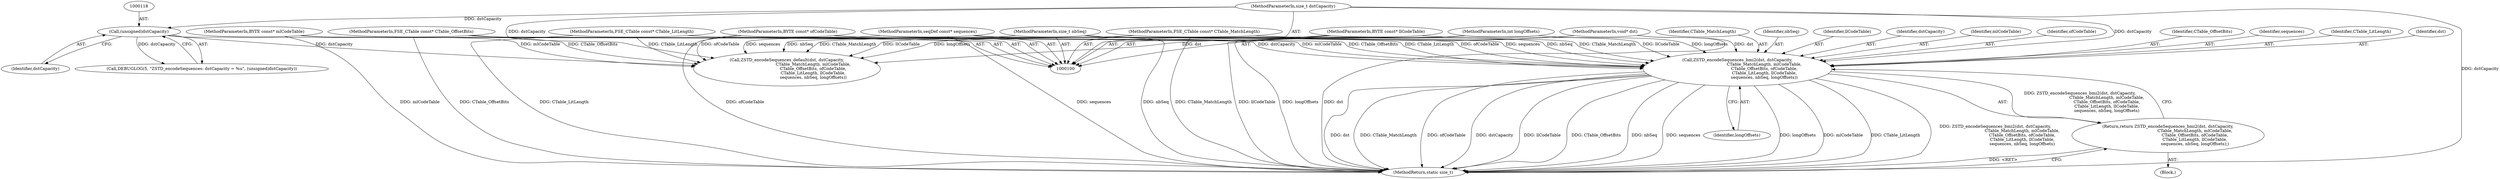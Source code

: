 digraph "0_zstd_3e5cdf1b6a85843e991d7d10f6a2567c15580da0_1@pointer" {
"1000124" [label="(Call,ZSTD_encodeSequences_bmi2(dst, dstCapacity,\n                                         CTable_MatchLength, mlCodeTable,\n                                         CTable_OffsetBits, ofCodeTable,\n                                         CTable_LitLength, llCodeTable,\n                                         sequences, nbSeq, longOffsets))"];
"1000101" [label="(MethodParameterIn,void* dst)"];
"1000117" [label="(Call,(unsigned)dstCapacity)"];
"1000102" [label="(MethodParameterIn,size_t dstCapacity)"];
"1000103" [label="(MethodParameterIn,FSE_CTable const* CTable_MatchLength)"];
"1000104" [label="(MethodParameterIn,BYTE const* mlCodeTable)"];
"1000105" [label="(MethodParameterIn,FSE_CTable const* CTable_OffsetBits)"];
"1000106" [label="(MethodParameterIn,BYTE const* ofCodeTable)"];
"1000107" [label="(MethodParameterIn,FSE_CTable const* CTable_LitLength)"];
"1000108" [label="(MethodParameterIn,BYTE const* llCodeTable)"];
"1000109" [label="(MethodParameterIn,seqDef const* sequences)"];
"1000110" [label="(MethodParameterIn,size_t nbSeq)"];
"1000111" [label="(MethodParameterIn,int longOffsets)"];
"1000123" [label="(Return,return ZSTD_encodeSequences_bmi2(dst, dstCapacity,\n                                         CTable_MatchLength, mlCodeTable,\n                                         CTable_OffsetBits, ofCodeTable,\n                                         CTable_LitLength, llCodeTable,\n                                         sequences, nbSeq, longOffsets);)"];
"1000126" [label="(Identifier,dstCapacity)"];
"1000128" [label="(Identifier,mlCodeTable)"];
"1000122" [label="(Block,)"];
"1000130" [label="(Identifier,ofCodeTable)"];
"1000104" [label="(MethodParameterIn,BYTE const* mlCodeTable)"];
"1000117" [label="(Call,(unsigned)dstCapacity)"];
"1000109" [label="(MethodParameterIn,seqDef const* sequences)"];
"1000111" [label="(MethodParameterIn,int longOffsets)"];
"1000140" [label="(Call,ZSTD_encodeSequences_default(dst, dstCapacity,\n                                        CTable_MatchLength, mlCodeTable,\n                                        CTable_OffsetBits, ofCodeTable,\n                                        CTable_LitLength, llCodeTable,\n                                        sequences, nbSeq, longOffsets))"];
"1000110" [label="(MethodParameterIn,size_t nbSeq)"];
"1000101" [label="(MethodParameterIn,void* dst)"];
"1000119" [label="(Identifier,dstCapacity)"];
"1000135" [label="(Identifier,longOffsets)"];
"1000108" [label="(MethodParameterIn,BYTE const* llCodeTable)"];
"1000124" [label="(Call,ZSTD_encodeSequences_bmi2(dst, dstCapacity,\n                                         CTable_MatchLength, mlCodeTable,\n                                         CTable_OffsetBits, ofCodeTable,\n                                         CTable_LitLength, llCodeTable,\n                                         sequences, nbSeq, longOffsets))"];
"1000129" [label="(Identifier,CTable_OffsetBits)"];
"1000133" [label="(Identifier,sequences)"];
"1000131" [label="(Identifier,CTable_LitLength)"];
"1000107" [label="(MethodParameterIn,FSE_CTable const* CTable_LitLength)"];
"1000125" [label="(Identifier,dst)"];
"1000127" [label="(Identifier,CTable_MatchLength)"];
"1000103" [label="(MethodParameterIn,FSE_CTable const* CTable_MatchLength)"];
"1000106" [label="(MethodParameterIn,BYTE const* ofCodeTable)"];
"1000102" [label="(MethodParameterIn,size_t dstCapacity)"];
"1000134" [label="(Identifier,nbSeq)"];
"1000132" [label="(Identifier,llCodeTable)"];
"1000152" [label="(MethodReturn,static size_t)"];
"1000114" [label="(Call,DEBUGLOG(5, \"ZSTD_encodeSequences: dstCapacity = %u\", (unsigned)dstCapacity))"];
"1000105" [label="(MethodParameterIn,FSE_CTable const* CTable_OffsetBits)"];
"1000123" [label="(Return,return ZSTD_encodeSequences_bmi2(dst, dstCapacity,\n                                         CTable_MatchLength, mlCodeTable,\n                                         CTable_OffsetBits, ofCodeTable,\n                                         CTable_LitLength, llCodeTable,\n                                         sequences, nbSeq, longOffsets);)"];
"1000124" -> "1000123"  [label="AST: "];
"1000124" -> "1000135"  [label="CFG: "];
"1000125" -> "1000124"  [label="AST: "];
"1000126" -> "1000124"  [label="AST: "];
"1000127" -> "1000124"  [label="AST: "];
"1000128" -> "1000124"  [label="AST: "];
"1000129" -> "1000124"  [label="AST: "];
"1000130" -> "1000124"  [label="AST: "];
"1000131" -> "1000124"  [label="AST: "];
"1000132" -> "1000124"  [label="AST: "];
"1000133" -> "1000124"  [label="AST: "];
"1000134" -> "1000124"  [label="AST: "];
"1000135" -> "1000124"  [label="AST: "];
"1000123" -> "1000124"  [label="CFG: "];
"1000124" -> "1000152"  [label="DDG: dst"];
"1000124" -> "1000152"  [label="DDG: CTable_MatchLength"];
"1000124" -> "1000152"  [label="DDG: ofCodeTable"];
"1000124" -> "1000152"  [label="DDG: dstCapacity"];
"1000124" -> "1000152"  [label="DDG: llCodeTable"];
"1000124" -> "1000152"  [label="DDG: CTable_OffsetBits"];
"1000124" -> "1000152"  [label="DDG: nbSeq"];
"1000124" -> "1000152"  [label="DDG: sequences"];
"1000124" -> "1000152"  [label="DDG: longOffsets"];
"1000124" -> "1000152"  [label="DDG: mlCodeTable"];
"1000124" -> "1000152"  [label="DDG: CTable_LitLength"];
"1000124" -> "1000152"  [label="DDG: ZSTD_encodeSequences_bmi2(dst, dstCapacity,\n                                         CTable_MatchLength, mlCodeTable,\n                                         CTable_OffsetBits, ofCodeTable,\n                                         CTable_LitLength, llCodeTable,\n                                         sequences, nbSeq, longOffsets)"];
"1000124" -> "1000123"  [label="DDG: ZSTD_encodeSequences_bmi2(dst, dstCapacity,\n                                         CTable_MatchLength, mlCodeTable,\n                                         CTable_OffsetBits, ofCodeTable,\n                                         CTable_LitLength, llCodeTable,\n                                         sequences, nbSeq, longOffsets)"];
"1000101" -> "1000124"  [label="DDG: dst"];
"1000117" -> "1000124"  [label="DDG: dstCapacity"];
"1000102" -> "1000124"  [label="DDG: dstCapacity"];
"1000103" -> "1000124"  [label="DDG: CTable_MatchLength"];
"1000104" -> "1000124"  [label="DDG: mlCodeTable"];
"1000105" -> "1000124"  [label="DDG: CTable_OffsetBits"];
"1000106" -> "1000124"  [label="DDG: ofCodeTable"];
"1000107" -> "1000124"  [label="DDG: CTable_LitLength"];
"1000108" -> "1000124"  [label="DDG: llCodeTable"];
"1000109" -> "1000124"  [label="DDG: sequences"];
"1000110" -> "1000124"  [label="DDG: nbSeq"];
"1000111" -> "1000124"  [label="DDG: longOffsets"];
"1000101" -> "1000100"  [label="AST: "];
"1000101" -> "1000152"  [label="DDG: dst"];
"1000101" -> "1000140"  [label="DDG: dst"];
"1000117" -> "1000114"  [label="AST: "];
"1000117" -> "1000119"  [label="CFG: "];
"1000118" -> "1000117"  [label="AST: "];
"1000119" -> "1000117"  [label="AST: "];
"1000114" -> "1000117"  [label="CFG: "];
"1000117" -> "1000114"  [label="DDG: dstCapacity"];
"1000102" -> "1000117"  [label="DDG: dstCapacity"];
"1000117" -> "1000140"  [label="DDG: dstCapacity"];
"1000102" -> "1000100"  [label="AST: "];
"1000102" -> "1000152"  [label="DDG: dstCapacity"];
"1000102" -> "1000140"  [label="DDG: dstCapacity"];
"1000103" -> "1000100"  [label="AST: "];
"1000103" -> "1000152"  [label="DDG: CTable_MatchLength"];
"1000103" -> "1000140"  [label="DDG: CTable_MatchLength"];
"1000104" -> "1000100"  [label="AST: "];
"1000104" -> "1000152"  [label="DDG: mlCodeTable"];
"1000104" -> "1000140"  [label="DDG: mlCodeTable"];
"1000105" -> "1000100"  [label="AST: "];
"1000105" -> "1000152"  [label="DDG: CTable_OffsetBits"];
"1000105" -> "1000140"  [label="DDG: CTable_OffsetBits"];
"1000106" -> "1000100"  [label="AST: "];
"1000106" -> "1000152"  [label="DDG: ofCodeTable"];
"1000106" -> "1000140"  [label="DDG: ofCodeTable"];
"1000107" -> "1000100"  [label="AST: "];
"1000107" -> "1000152"  [label="DDG: CTable_LitLength"];
"1000107" -> "1000140"  [label="DDG: CTable_LitLength"];
"1000108" -> "1000100"  [label="AST: "];
"1000108" -> "1000152"  [label="DDG: llCodeTable"];
"1000108" -> "1000140"  [label="DDG: llCodeTable"];
"1000109" -> "1000100"  [label="AST: "];
"1000109" -> "1000152"  [label="DDG: sequences"];
"1000109" -> "1000140"  [label="DDG: sequences"];
"1000110" -> "1000100"  [label="AST: "];
"1000110" -> "1000152"  [label="DDG: nbSeq"];
"1000110" -> "1000140"  [label="DDG: nbSeq"];
"1000111" -> "1000100"  [label="AST: "];
"1000111" -> "1000152"  [label="DDG: longOffsets"];
"1000111" -> "1000140"  [label="DDG: longOffsets"];
"1000123" -> "1000122"  [label="AST: "];
"1000152" -> "1000123"  [label="CFG: "];
"1000123" -> "1000152"  [label="DDG: <RET>"];
}
